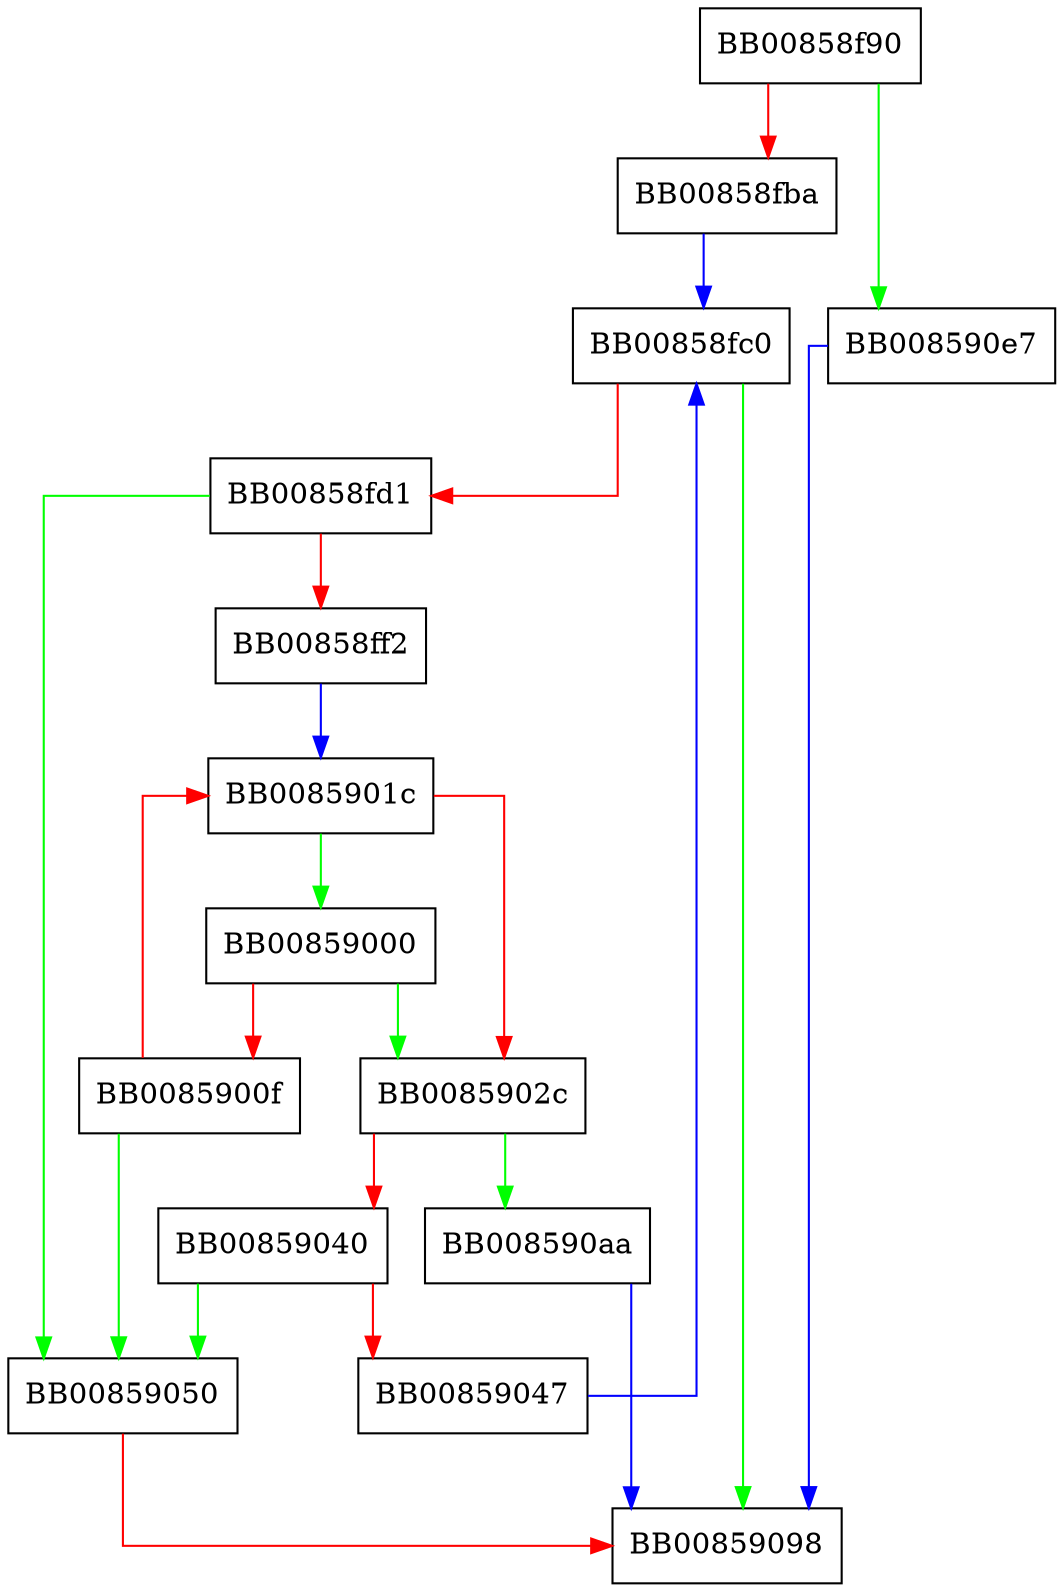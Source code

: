 digraph v2i_ASN1_BIT_STRING {
  node [shape="box"];
  graph [splines=ortho];
  BB00858f90 -> BB008590e7 [color="green"];
  BB00858f90 -> BB00858fba [color="red"];
  BB00858fba -> BB00858fc0 [color="blue"];
  BB00858fc0 -> BB00859098 [color="green"];
  BB00858fc0 -> BB00858fd1 [color="red"];
  BB00858fd1 -> BB00859050 [color="green"];
  BB00858fd1 -> BB00858ff2 [color="red"];
  BB00858ff2 -> BB0085901c [color="blue"];
  BB00859000 -> BB0085902c [color="green"];
  BB00859000 -> BB0085900f [color="red"];
  BB0085900f -> BB00859050 [color="green"];
  BB0085900f -> BB0085901c [color="red"];
  BB0085901c -> BB00859000 [color="green"];
  BB0085901c -> BB0085902c [color="red"];
  BB0085902c -> BB008590aa [color="green"];
  BB0085902c -> BB00859040 [color="red"];
  BB00859040 -> BB00859050 [color="green"];
  BB00859040 -> BB00859047 [color="red"];
  BB00859047 -> BB00858fc0 [color="blue"];
  BB00859050 -> BB00859098 [color="red"];
  BB008590aa -> BB00859098 [color="blue"];
  BB008590e7 -> BB00859098 [color="blue"];
}